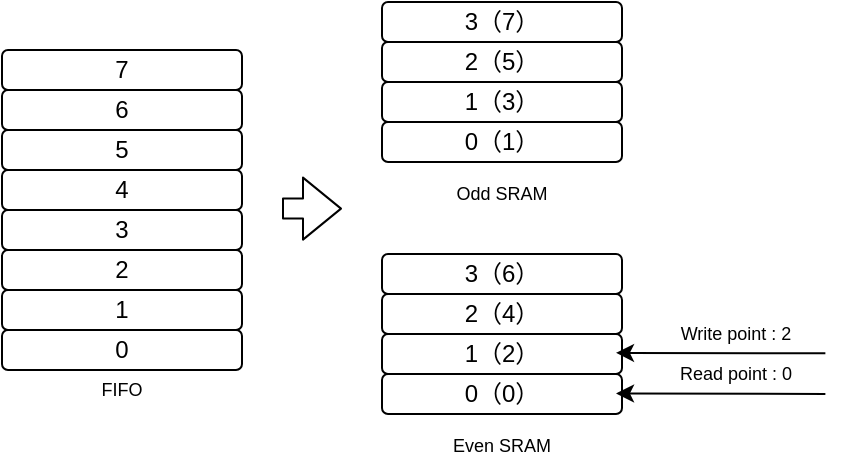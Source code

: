 <mxfile>
    <diagram id="lIinfMjsh9ag17VaW_X7" name="Page-1">
        <mxGraphModel dx="1143" dy="440" grid="1" gridSize="10" guides="1" tooltips="1" connect="1" arrows="1" fold="1" page="1" pageScale="1" pageWidth="1169" pageHeight="827" background="#ffffff" math="0" shadow="0">
            <root>
                <mxCell id="0"/>
                <mxCell id="1" parent="0"/>
                <mxCell id="70" value="7" style="rounded=1;whiteSpace=wrap;html=1;fillColor=none;strokeColor=#000000;fontColor=#000000;" vertex="1" parent="1">
                    <mxGeometry x="250" y="364" width="120" height="20" as="geometry"/>
                </mxCell>
                <mxCell id="71" value="6" style="rounded=1;whiteSpace=wrap;html=1;fillColor=none;strokeColor=#000000;fontColor=#000000;" vertex="1" parent="1">
                    <mxGeometry x="250" y="384" width="120" height="20" as="geometry"/>
                </mxCell>
                <mxCell id="72" value="5" style="rounded=1;whiteSpace=wrap;html=1;fillColor=none;strokeColor=#000000;fontColor=#000000;" vertex="1" parent="1">
                    <mxGeometry x="250" y="404" width="120" height="20" as="geometry"/>
                </mxCell>
                <mxCell id="73" value="4" style="rounded=1;whiteSpace=wrap;html=1;fillColor=none;strokeColor=#000000;fontColor=#000000;" vertex="1" parent="1">
                    <mxGeometry x="250" y="424" width="120" height="20" as="geometry"/>
                </mxCell>
                <mxCell id="74" value="3" style="rounded=1;whiteSpace=wrap;html=1;fillColor=none;strokeColor=#000000;fontColor=#000000;" vertex="1" parent="1">
                    <mxGeometry x="250" y="444" width="120" height="20" as="geometry"/>
                </mxCell>
                <mxCell id="75" value="2" style="rounded=1;whiteSpace=wrap;html=1;fillColor=none;strokeColor=#000000;fontColor=#000000;" vertex="1" parent="1">
                    <mxGeometry x="250" y="464" width="120" height="20" as="geometry"/>
                </mxCell>
                <mxCell id="76" value="1" style="rounded=1;whiteSpace=wrap;html=1;fillColor=none;strokeColor=#000000;fontColor=#000000;" vertex="1" parent="1">
                    <mxGeometry x="250" y="484" width="120" height="20" as="geometry"/>
                </mxCell>
                <mxCell id="77" value="0" style="rounded=1;whiteSpace=wrap;html=1;fillColor=none;strokeColor=#000000;fontColor=#000000;" vertex="1" parent="1">
                    <mxGeometry x="250" y="504" width="120" height="20" as="geometry"/>
                </mxCell>
                <mxCell id="78" value="FIFO" style="text;html=1;strokeColor=none;fillColor=none;align=center;verticalAlign=middle;whiteSpace=wrap;rounded=0;fontColor=#000000;fontSize=9;" vertex="1" parent="1">
                    <mxGeometry x="260" y="524" width="100" height="20" as="geometry"/>
                </mxCell>
                <mxCell id="79" value="" style="shape=flexArrow;endArrow=classic;html=1;fontSize=9;fontColor=#A6A6A6;strokeColor=#000000;" edge="1" parent="1">
                    <mxGeometry width="50" height="50" relative="1" as="geometry">
                        <mxPoint x="390" y="443.31" as="sourcePoint"/>
                        <mxPoint x="420" y="443.31" as="targetPoint"/>
                    </mxGeometry>
                </mxCell>
                <mxCell id="80" value="3（7）" style="rounded=1;whiteSpace=wrap;html=1;fillColor=none;strokeColor=#000000;fontColor=#000000;" vertex="1" parent="1">
                    <mxGeometry x="440" y="340" width="120" height="20" as="geometry"/>
                </mxCell>
                <mxCell id="81" value="2（5）" style="rounded=1;whiteSpace=wrap;html=1;fillColor=none;strokeColor=#000000;fontColor=#000000;" vertex="1" parent="1">
                    <mxGeometry x="440" y="360" width="120" height="20" as="geometry"/>
                </mxCell>
                <mxCell id="82" value="1（3）" style="rounded=1;whiteSpace=wrap;html=1;fillColor=none;strokeColor=#000000;fontColor=#000000;" vertex="1" parent="1">
                    <mxGeometry x="440" y="380" width="120" height="20" as="geometry"/>
                </mxCell>
                <mxCell id="83" value="0（1）" style="rounded=1;whiteSpace=wrap;html=1;fillColor=none;strokeColor=#000000;fontColor=#000000;" vertex="1" parent="1">
                    <mxGeometry x="440" y="400" width="120" height="20" as="geometry"/>
                </mxCell>
                <mxCell id="84" value="Odd SRAM" style="text;html=1;strokeColor=none;fillColor=none;align=center;verticalAlign=middle;whiteSpace=wrap;rounded=0;fontColor=#000000;fontSize=9;" vertex="1" parent="1">
                    <mxGeometry x="450" y="426" width="100" height="20" as="geometry"/>
                </mxCell>
                <mxCell id="85" value="3（6）" style="rounded=1;whiteSpace=wrap;html=1;fillColor=none;strokeColor=#000000;fontColor=#000000;" vertex="1" parent="1">
                    <mxGeometry x="440" y="466" width="120" height="20" as="geometry"/>
                </mxCell>
                <mxCell id="86" value="2（4）" style="rounded=1;whiteSpace=wrap;html=1;fillColor=none;strokeColor=#000000;fontColor=#000000;" vertex="1" parent="1">
                    <mxGeometry x="440" y="486" width="120" height="20" as="geometry"/>
                </mxCell>
                <mxCell id="87" value="1（2）" style="rounded=1;whiteSpace=wrap;html=1;fillColor=none;strokeColor=#000000;fontColor=#000000;" vertex="1" parent="1">
                    <mxGeometry x="440" y="506" width="120" height="20" as="geometry"/>
                </mxCell>
                <mxCell id="88" value="0（0）" style="rounded=1;whiteSpace=wrap;html=1;fillColor=none;strokeColor=#000000;fontColor=#000000;" vertex="1" parent="1">
                    <mxGeometry x="440" y="526" width="120" height="20" as="geometry"/>
                </mxCell>
                <mxCell id="89" value="Even SRAM" style="text;html=1;strokeColor=none;fillColor=none;align=center;verticalAlign=middle;whiteSpace=wrap;rounded=0;fontColor=#000000;fontSize=9;" vertex="1" parent="1">
                    <mxGeometry x="450" y="552" width="100" height="20" as="geometry"/>
                </mxCell>
                <mxCell id="90" value="" style="endArrow=classic;html=1;fontColor=#000000;strokeColor=#000000;entryX=1;entryY=0.5;entryDx=0;entryDy=0;exitX=0.947;exitY=0.993;exitDx=0;exitDy=0;exitPerimeter=0;" edge="1" parent="1">
                    <mxGeometry width="50" height="50" relative="1" as="geometry">
                        <mxPoint x="661.7" y="535.96" as="sourcePoint"/>
                        <mxPoint x="557" y="535.76" as="targetPoint"/>
                    </mxGeometry>
                </mxCell>
                <mxCell id="91" value="Read point : 0" style="text;html=1;strokeColor=none;fillColor=none;align=center;verticalAlign=middle;whiteSpace=wrap;rounded=0;fontColor=#000000;fontSize=9;" vertex="1" parent="1">
                    <mxGeometry x="567" y="516" width="100" height="20" as="geometry"/>
                </mxCell>
                <mxCell id="92" value="" style="endArrow=classic;html=1;fontColor=#000000;strokeColor=#000000;entryX=1;entryY=0.5;entryDx=0;entryDy=0;exitX=0.947;exitY=0.993;exitDx=0;exitDy=0;exitPerimeter=0;" edge="1" parent="1">
                    <mxGeometry width="50" height="50" relative="1" as="geometry">
                        <mxPoint x="661.7" y="515.63" as="sourcePoint"/>
                        <mxPoint x="557" y="515.43" as="targetPoint"/>
                    </mxGeometry>
                </mxCell>
                <mxCell id="93" value="Write point : 2" style="text;html=1;strokeColor=none;fillColor=none;align=center;verticalAlign=middle;whiteSpace=wrap;rounded=0;fontColor=#000000;fontSize=9;" vertex="1" parent="1">
                    <mxGeometry x="567" y="495.67" width="100" height="20" as="geometry"/>
                </mxCell>
            </root>
        </mxGraphModel>
    </diagram>
</mxfile>